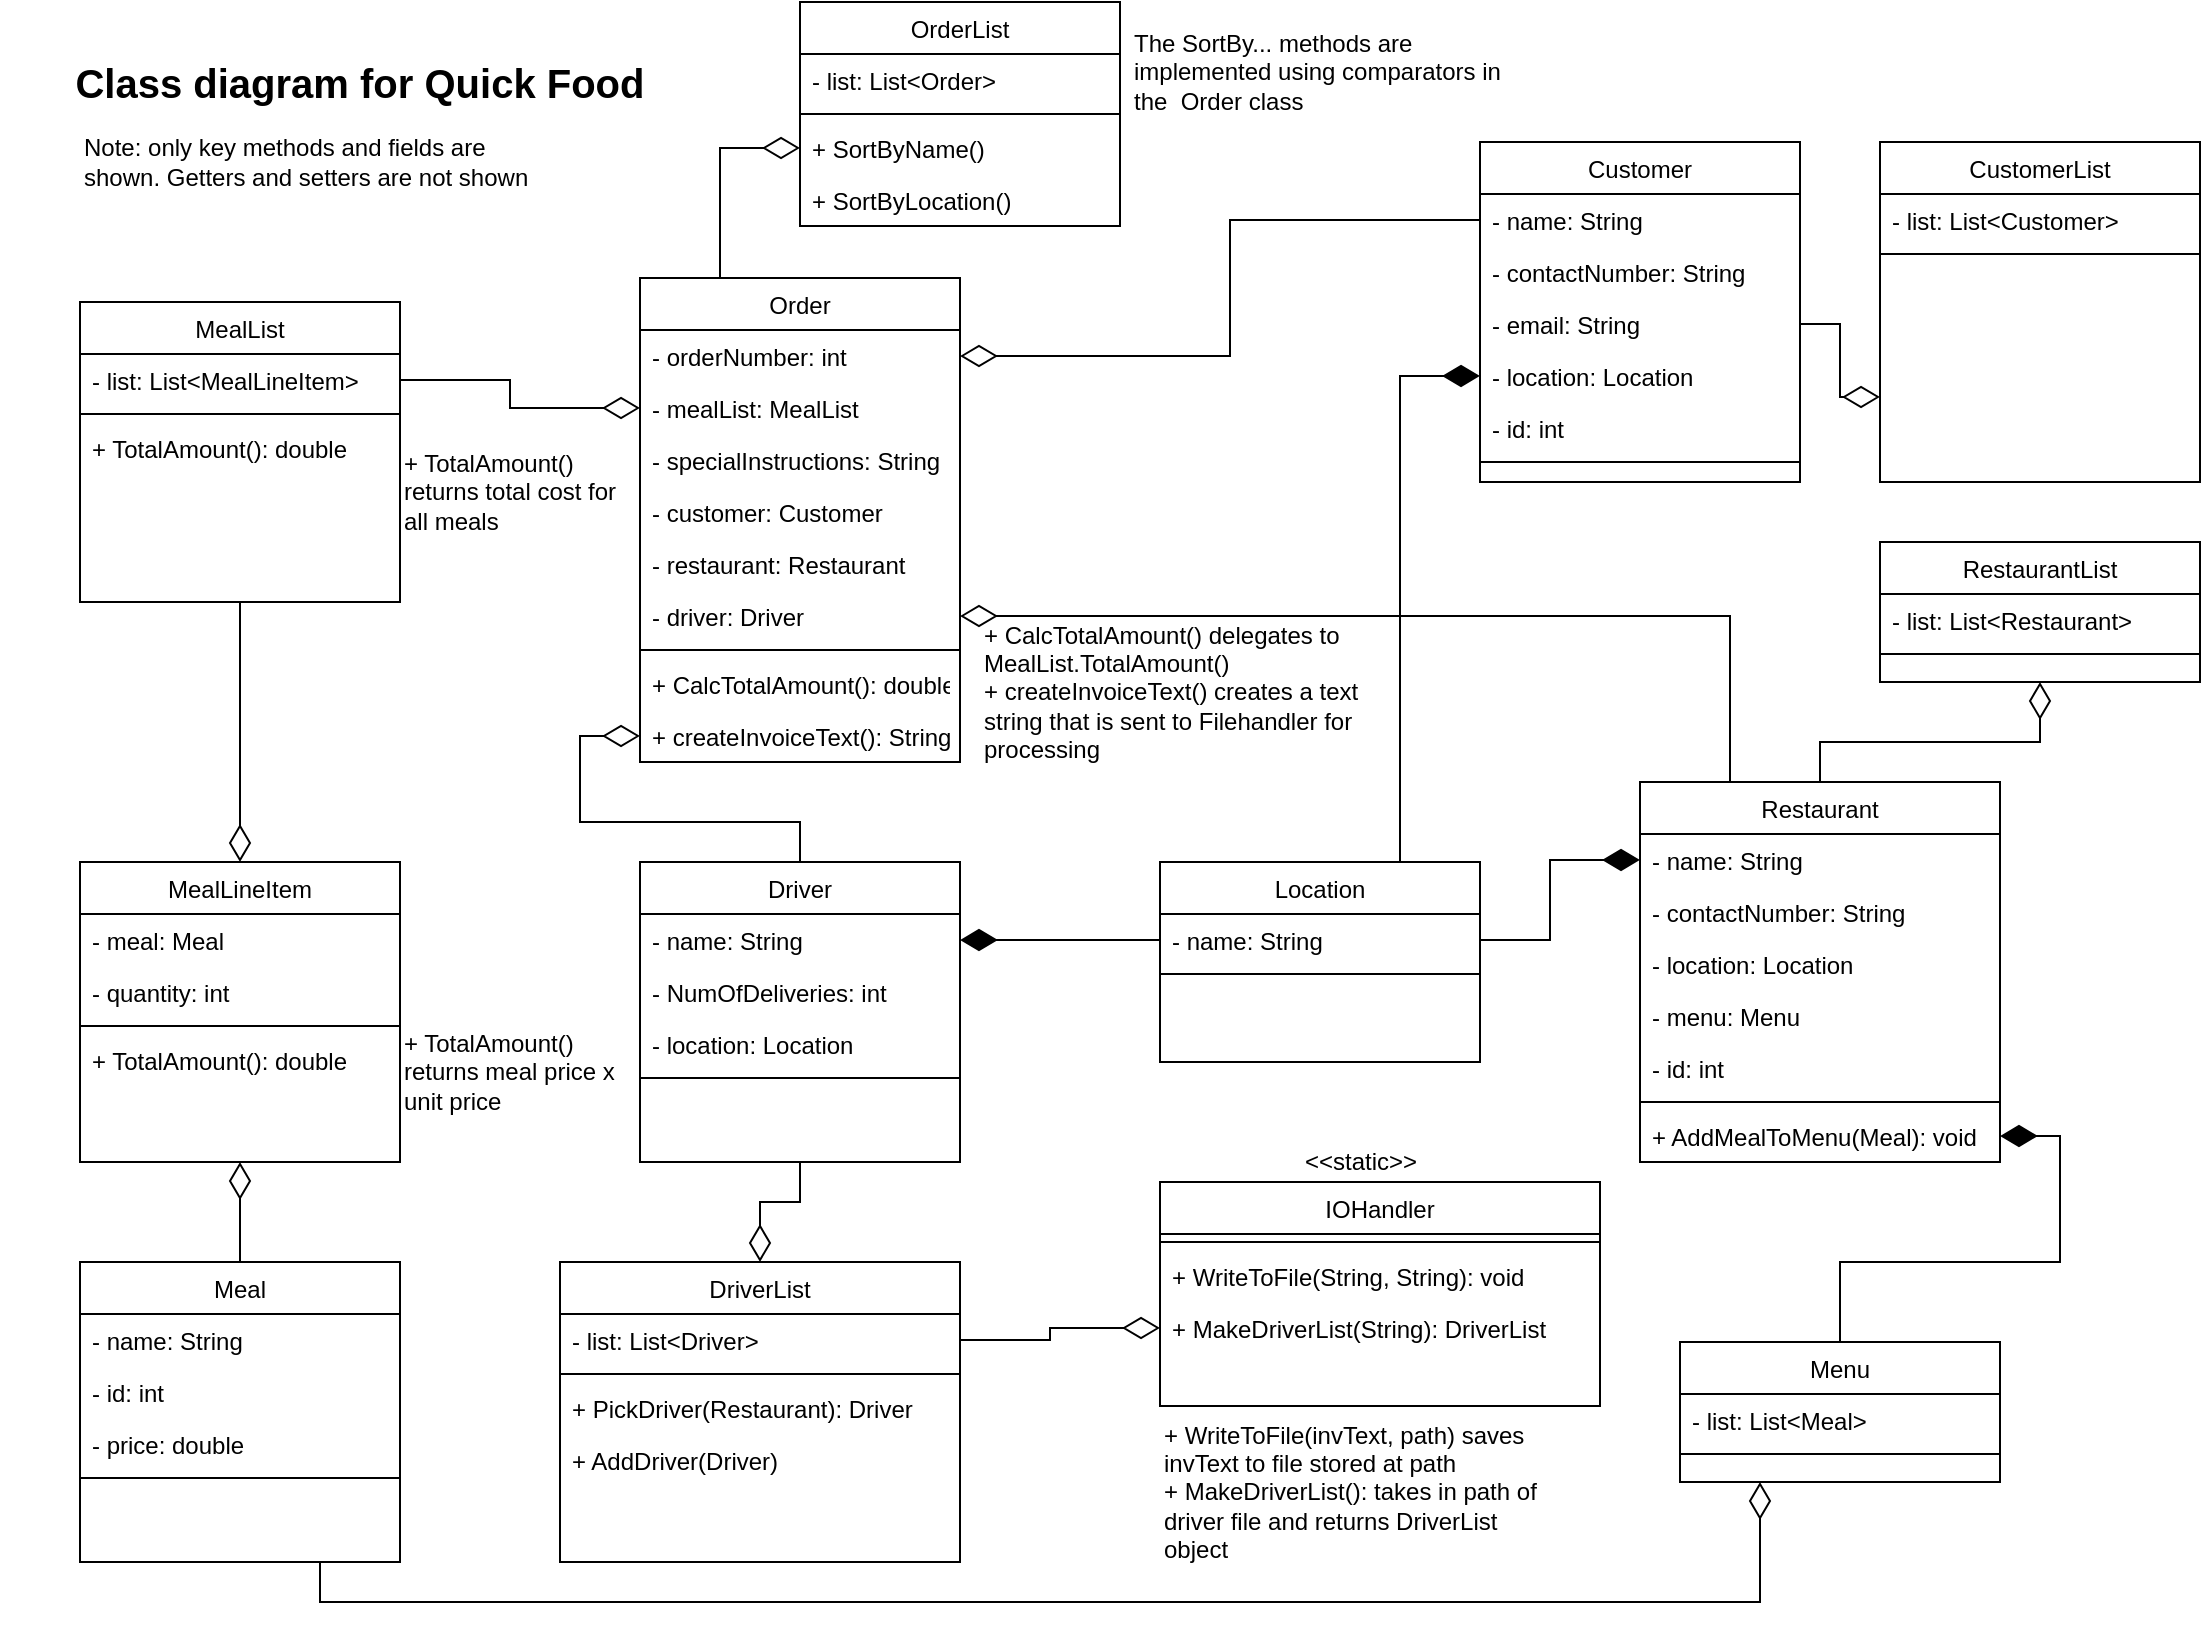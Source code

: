 <mxfile version="14.3.2" type="onedrive"><diagram id="C5RBs43oDa-KdzZeNtuy" name="Page-1"><mxGraphModel dx="1488" dy="706" grid="1" gridSize="10" guides="1" tooltips="1" connect="1" arrows="1" fold="1" page="1" pageScale="1" pageWidth="1169" pageHeight="827" math="0" shadow="0"><root><mxCell id="WIyWlLk6GJQsqaUBKTNV-0"/><mxCell id="WIyWlLk6GJQsqaUBKTNV-1" parent="WIyWlLk6GJQsqaUBKTNV-0"/><mxCell id="zkfFHV4jXpPFQw0GAbJ--0" value="Order" style="swimlane;fontStyle=0;align=center;verticalAlign=top;childLayout=stackLayout;horizontal=1;startSize=26;horizontalStack=0;resizeParent=1;resizeLast=0;collapsible=1;marginBottom=0;rounded=0;shadow=0;strokeWidth=1;" parent="WIyWlLk6GJQsqaUBKTNV-1" vertex="1"><mxGeometry x="360" y="148" width="160" height="242" as="geometry"><mxRectangle x="230" y="140" width="160" height="26" as="alternateBounds"/></mxGeometry></mxCell><mxCell id="zkfFHV4jXpPFQw0GAbJ--1" value="- orderNumber: int" style="text;align=left;verticalAlign=top;spacingLeft=4;spacingRight=4;overflow=hidden;rotatable=0;points=[[0,0.5],[1,0.5]];portConstraint=eastwest;" parent="zkfFHV4jXpPFQw0GAbJ--0" vertex="1"><mxGeometry y="26" width="160" height="26" as="geometry"/></mxCell><mxCell id="zkfFHV4jXpPFQw0GAbJ--2" value="- mealList: MealList" style="text;align=left;verticalAlign=top;spacingLeft=4;spacingRight=4;overflow=hidden;rotatable=0;points=[[0,0.5],[1,0.5]];portConstraint=eastwest;rounded=0;shadow=0;html=0;" parent="zkfFHV4jXpPFQw0GAbJ--0" vertex="1"><mxGeometry y="52" width="160" height="26" as="geometry"/></mxCell><mxCell id="zkfFHV4jXpPFQw0GAbJ--3" value="- specialInstructions: String" style="text;align=left;verticalAlign=top;spacingLeft=4;spacingRight=4;overflow=hidden;rotatable=0;points=[[0,0.5],[1,0.5]];portConstraint=eastwest;rounded=0;shadow=0;html=0;" parent="zkfFHV4jXpPFQw0GAbJ--0" vertex="1"><mxGeometry y="78" width="160" height="26" as="geometry"/></mxCell><mxCell id="zFb92sOYsjY6clOrGgM_-1" value="- customer: Customer" style="text;align=left;verticalAlign=top;spacingLeft=4;spacingRight=4;overflow=hidden;rotatable=0;points=[[0,0.5],[1,0.5]];portConstraint=eastwest;rounded=0;shadow=0;html=0;" parent="zkfFHV4jXpPFQw0GAbJ--0" vertex="1"><mxGeometry y="104" width="160" height="26" as="geometry"/></mxCell><mxCell id="zFb92sOYsjY6clOrGgM_-2" value="- restaurant: Restaurant" style="text;align=left;verticalAlign=top;spacingLeft=4;spacingRight=4;overflow=hidden;rotatable=0;points=[[0,0.5],[1,0.5]];portConstraint=eastwest;rounded=0;shadow=0;html=0;" parent="zkfFHV4jXpPFQw0GAbJ--0" vertex="1"><mxGeometry y="130" width="160" height="26" as="geometry"/></mxCell><mxCell id="zFb92sOYsjY6clOrGgM_-3" value="- driver: Driver" style="text;align=left;verticalAlign=top;spacingLeft=4;spacingRight=4;overflow=hidden;rotatable=0;points=[[0,0.5],[1,0.5]];portConstraint=eastwest;rounded=0;shadow=0;html=0;" parent="zkfFHV4jXpPFQw0GAbJ--0" vertex="1"><mxGeometry y="156" width="160" height="26" as="geometry"/></mxCell><mxCell id="zkfFHV4jXpPFQw0GAbJ--4" value="" style="line;html=1;strokeWidth=1;align=left;verticalAlign=middle;spacingTop=-1;spacingLeft=3;spacingRight=3;rotatable=0;labelPosition=right;points=[];portConstraint=eastwest;" parent="zkfFHV4jXpPFQw0GAbJ--0" vertex="1"><mxGeometry y="182" width="160" height="8" as="geometry"/></mxCell><mxCell id="zkfFHV4jXpPFQw0GAbJ--5" value="+ CalcTotalAmount(): double" style="text;align=left;verticalAlign=top;spacingLeft=4;spacingRight=4;overflow=hidden;rotatable=0;points=[[0,0.5],[1,0.5]];portConstraint=eastwest;" parent="zkfFHV4jXpPFQw0GAbJ--0" vertex="1"><mxGeometry y="190" width="160" height="26" as="geometry"/></mxCell><mxCell id="zFb92sOYsjY6clOrGgM_-5" value="+ createInvoiceText(): String" style="text;align=left;verticalAlign=top;spacingLeft=4;spacingRight=4;overflow=hidden;rotatable=0;points=[[0,0.5],[1,0.5]];portConstraint=eastwest;" parent="zkfFHV4jXpPFQw0GAbJ--0" vertex="1"><mxGeometry y="216" width="160" height="26" as="geometry"/></mxCell><mxCell id="zkfFHV4jXpPFQw0GAbJ--17" value="Customer" style="swimlane;fontStyle=0;align=center;verticalAlign=top;childLayout=stackLayout;horizontal=1;startSize=26;horizontalStack=0;resizeParent=1;resizeLast=0;collapsible=1;marginBottom=0;rounded=0;shadow=0;strokeWidth=1;" parent="WIyWlLk6GJQsqaUBKTNV-1" vertex="1"><mxGeometry x="780" y="80" width="160" height="170" as="geometry"><mxRectangle x="550" y="140" width="160" height="26" as="alternateBounds"/></mxGeometry></mxCell><mxCell id="zkfFHV4jXpPFQw0GAbJ--18" value="- name: String" style="text;align=left;verticalAlign=top;spacingLeft=4;spacingRight=4;overflow=hidden;rotatable=0;points=[[0,0.5],[1,0.5]];portConstraint=eastwest;" parent="zkfFHV4jXpPFQw0GAbJ--17" vertex="1"><mxGeometry y="26" width="160" height="26" as="geometry"/></mxCell><mxCell id="zFb92sOYsjY6clOrGgM_-0" value="- contactNumber: String" style="text;align=left;verticalAlign=top;spacingLeft=4;spacingRight=4;overflow=hidden;rotatable=0;points=[[0,0.5],[1,0.5]];portConstraint=eastwest;rounded=0;shadow=0;html=0;" parent="zkfFHV4jXpPFQw0GAbJ--17" vertex="1"><mxGeometry y="52" width="160" height="26" as="geometry"/></mxCell><mxCell id="zkfFHV4jXpPFQw0GAbJ--19" value="- email: String" style="text;align=left;verticalAlign=top;spacingLeft=4;spacingRight=4;overflow=hidden;rotatable=0;points=[[0,0.5],[1,0.5]];portConstraint=eastwest;rounded=0;shadow=0;html=0;" parent="zkfFHV4jXpPFQw0GAbJ--17" vertex="1"><mxGeometry y="78" width="160" height="26" as="geometry"/></mxCell><mxCell id="zkfFHV4jXpPFQw0GAbJ--20" value="- location: Location" style="text;align=left;verticalAlign=top;spacingLeft=4;spacingRight=4;overflow=hidden;rotatable=0;points=[[0,0.5],[1,0.5]];portConstraint=eastwest;rounded=0;shadow=0;html=0;" parent="zkfFHV4jXpPFQw0GAbJ--17" vertex="1"><mxGeometry y="104" width="160" height="26" as="geometry"/></mxCell><mxCell id="scxQH_pDLlcG2ypRsj65-2" value="- id: int" style="text;align=left;verticalAlign=top;spacingLeft=4;spacingRight=4;overflow=hidden;rotatable=0;points=[[0,0.5],[1,0.5]];portConstraint=eastwest;rounded=0;shadow=0;html=0;" parent="zkfFHV4jXpPFQw0GAbJ--17" vertex="1"><mxGeometry y="130" width="160" height="26" as="geometry"/></mxCell><mxCell id="zkfFHV4jXpPFQw0GAbJ--23" value="" style="line;html=1;strokeWidth=1;align=left;verticalAlign=middle;spacingTop=-1;spacingLeft=3;spacingRight=3;rotatable=0;labelPosition=right;points=[];portConstraint=eastwest;" parent="zkfFHV4jXpPFQw0GAbJ--17" vertex="1"><mxGeometry y="156" width="160" height="8" as="geometry"/></mxCell><mxCell id="zFb92sOYsjY6clOrGgM_-68" style="edgeStyle=orthogonalEdgeStyle;rounded=0;orthogonalLoop=1;jettySize=auto;html=1;exitX=0.25;exitY=0;exitDx=0;exitDy=0;entryX=1;entryY=0.5;entryDx=0;entryDy=0;startSize=11;endArrow=diamondThin;endFill=0;endSize=16;fontSize=20;" parent="WIyWlLk6GJQsqaUBKTNV-1" source="zFb92sOYsjY6clOrGgM_-7" target="zFb92sOYsjY6clOrGgM_-3" edge="1"><mxGeometry relative="1" as="geometry"/></mxCell><mxCell id="zFb92sOYsjY6clOrGgM_-7" value="Restaurant" style="swimlane;fontStyle=0;align=center;verticalAlign=top;childLayout=stackLayout;horizontal=1;startSize=26;horizontalStack=0;resizeParent=1;resizeLast=0;collapsible=1;marginBottom=0;rounded=0;shadow=0;strokeWidth=1;" parent="WIyWlLk6GJQsqaUBKTNV-1" vertex="1"><mxGeometry x="860" y="400" width="180" height="190" as="geometry"><mxRectangle x="550" y="140" width="160" height="26" as="alternateBounds"/></mxGeometry></mxCell><mxCell id="zFb92sOYsjY6clOrGgM_-8" value="- name: String" style="text;align=left;verticalAlign=top;spacingLeft=4;spacingRight=4;overflow=hidden;rotatable=0;points=[[0,0.5],[1,0.5]];portConstraint=eastwest;" parent="zFb92sOYsjY6clOrGgM_-7" vertex="1"><mxGeometry y="26" width="180" height="26" as="geometry"/></mxCell><mxCell id="zFb92sOYsjY6clOrGgM_-9" value="- contactNumber: String" style="text;align=left;verticalAlign=top;spacingLeft=4;spacingRight=4;overflow=hidden;rotatable=0;points=[[0,0.5],[1,0.5]];portConstraint=eastwest;rounded=0;shadow=0;html=0;" parent="zFb92sOYsjY6clOrGgM_-7" vertex="1"><mxGeometry y="52" width="180" height="26" as="geometry"/></mxCell><mxCell id="zFb92sOYsjY6clOrGgM_-11" value="- location: Location" style="text;align=left;verticalAlign=top;spacingLeft=4;spacingRight=4;overflow=hidden;rotatable=0;points=[[0,0.5],[1,0.5]];portConstraint=eastwest;rounded=0;shadow=0;html=0;" parent="zFb92sOYsjY6clOrGgM_-7" vertex="1"><mxGeometry y="78" width="180" height="26" as="geometry"/></mxCell><mxCell id="scxQH_pDLlcG2ypRsj65-0" value="- menu: Menu" style="text;align=left;verticalAlign=top;spacingLeft=4;spacingRight=4;overflow=hidden;rotatable=0;points=[[0,0.5],[1,0.5]];portConstraint=eastwest;rounded=0;shadow=0;html=0;" parent="zFb92sOYsjY6clOrGgM_-7" vertex="1"><mxGeometry y="104" width="180" height="26" as="geometry"/></mxCell><mxCell id="scxQH_pDLlcG2ypRsj65-3" value="- id: int" style="text;align=left;verticalAlign=top;spacingLeft=4;spacingRight=4;overflow=hidden;rotatable=0;points=[[0,0.5],[1,0.5]];portConstraint=eastwest;rounded=0;shadow=0;html=0;" parent="zFb92sOYsjY6clOrGgM_-7" vertex="1"><mxGeometry y="130" width="180" height="26" as="geometry"/></mxCell><mxCell id="zFb92sOYsjY6clOrGgM_-12" value="" style="line;html=1;strokeWidth=1;align=left;verticalAlign=middle;spacingTop=-1;spacingLeft=3;spacingRight=3;rotatable=0;labelPosition=right;points=[];portConstraint=eastwest;" parent="zFb92sOYsjY6clOrGgM_-7" vertex="1"><mxGeometry y="156" width="180" height="8" as="geometry"/></mxCell><mxCell id="scxQH_pDLlcG2ypRsj65-1" value="+ AddMealToMenu(Meal): void" style="text;align=left;verticalAlign=top;spacingLeft=4;spacingRight=4;overflow=hidden;rotatable=0;points=[[0,0.5],[1,0.5]];portConstraint=eastwest;rounded=0;shadow=0;html=0;" parent="zFb92sOYsjY6clOrGgM_-7" vertex="1"><mxGeometry y="164" width="180" height="26" as="geometry"/></mxCell><mxCell id="zFb92sOYsjY6clOrGgM_-60" style="edgeStyle=orthogonalEdgeStyle;rounded=0;orthogonalLoop=1;jettySize=auto;html=1;exitX=0.5;exitY=1;exitDx=0;exitDy=0;entryX=0.5;entryY=0;entryDx=0;entryDy=0;fontSize=20;endArrow=diamondThin;endFill=0;startSize=11;endSize=16;" parent="WIyWlLk6GJQsqaUBKTNV-1" source="zFb92sOYsjY6clOrGgM_-15" target="zFb92sOYsjY6clOrGgM_-46" edge="1"><mxGeometry relative="1" as="geometry"/></mxCell><mxCell id="zFb92sOYsjY6clOrGgM_-71" style="edgeStyle=orthogonalEdgeStyle;rounded=0;orthogonalLoop=1;jettySize=auto;html=1;exitX=0.5;exitY=0;exitDx=0;exitDy=0;entryX=0;entryY=0.5;entryDx=0;entryDy=0;startSize=11;endArrow=diamondThin;endFill=0;endSize=16;fontSize=20;" parent="WIyWlLk6GJQsqaUBKTNV-1" source="zFb92sOYsjY6clOrGgM_-15" target="zFb92sOYsjY6clOrGgM_-5" edge="1"><mxGeometry relative="1" as="geometry"/></mxCell><mxCell id="zFb92sOYsjY6clOrGgM_-15" value="Driver" style="swimlane;fontStyle=0;align=center;verticalAlign=top;childLayout=stackLayout;horizontal=1;startSize=26;horizontalStack=0;resizeParent=1;resizeLast=0;collapsible=1;marginBottom=0;rounded=0;shadow=0;strokeWidth=1;" parent="WIyWlLk6GJQsqaUBKTNV-1" vertex="1"><mxGeometry x="360" y="440" width="160" height="150" as="geometry"><mxRectangle x="550" y="140" width="160" height="26" as="alternateBounds"/></mxGeometry></mxCell><mxCell id="zFb92sOYsjY6clOrGgM_-16" value="- name: String" style="text;align=left;verticalAlign=top;spacingLeft=4;spacingRight=4;overflow=hidden;rotatable=0;points=[[0,0.5],[1,0.5]];portConstraint=eastwest;" parent="zFb92sOYsjY6clOrGgM_-15" vertex="1"><mxGeometry y="26" width="160" height="26" as="geometry"/></mxCell><mxCell id="zFb92sOYsjY6clOrGgM_-17" value="- NumOfDeliveries: int" style="text;align=left;verticalAlign=top;spacingLeft=4;spacingRight=4;overflow=hidden;rotatable=0;points=[[0,0.5],[1,0.5]];portConstraint=eastwest;rounded=0;shadow=0;html=0;" parent="zFb92sOYsjY6clOrGgM_-15" vertex="1"><mxGeometry y="52" width="160" height="26" as="geometry"/></mxCell><mxCell id="zFb92sOYsjY6clOrGgM_-18" value="- location: Location" style="text;align=left;verticalAlign=top;spacingLeft=4;spacingRight=4;overflow=hidden;rotatable=0;points=[[0,0.5],[1,0.5]];portConstraint=eastwest;rounded=0;shadow=0;html=0;" parent="zFb92sOYsjY6clOrGgM_-15" vertex="1"><mxGeometry y="78" width="160" height="26" as="geometry"/></mxCell><mxCell id="zFb92sOYsjY6clOrGgM_-19" value="" style="line;html=1;strokeWidth=1;align=left;verticalAlign=middle;spacingTop=-1;spacingLeft=3;spacingRight=3;rotatable=0;labelPosition=right;points=[];portConstraint=eastwest;" parent="zFb92sOYsjY6clOrGgM_-15" vertex="1"><mxGeometry y="104" width="160" height="8" as="geometry"/></mxCell><mxCell id="zFb92sOYsjY6clOrGgM_-65" style="edgeStyle=orthogonalEdgeStyle;rounded=0;orthogonalLoop=1;jettySize=auto;html=1;exitX=0.75;exitY=0;exitDx=0;exitDy=0;entryX=0;entryY=0.5;entryDx=0;entryDy=0;startSize=11;endArrow=diamondThin;endFill=1;endSize=16;fontSize=20;" parent="WIyWlLk6GJQsqaUBKTNV-1" source="zFb92sOYsjY6clOrGgM_-21" target="zkfFHV4jXpPFQw0GAbJ--20" edge="1"><mxGeometry relative="1" as="geometry"/></mxCell><mxCell id="zFb92sOYsjY6clOrGgM_-21" value="Location" style="swimlane;fontStyle=0;align=center;verticalAlign=top;childLayout=stackLayout;horizontal=1;startSize=26;horizontalStack=0;resizeParent=1;resizeLast=0;collapsible=1;marginBottom=0;rounded=0;shadow=0;strokeWidth=1;" parent="WIyWlLk6GJQsqaUBKTNV-1" vertex="1"><mxGeometry x="620" y="440" width="160" height="100" as="geometry"><mxRectangle x="550" y="140" width="160" height="26" as="alternateBounds"/></mxGeometry></mxCell><mxCell id="zFb92sOYsjY6clOrGgM_-22" value="- name: String" style="text;align=left;verticalAlign=top;spacingLeft=4;spacingRight=4;overflow=hidden;rotatable=0;points=[[0,0.5],[1,0.5]];portConstraint=eastwest;" parent="zFb92sOYsjY6clOrGgM_-21" vertex="1"><mxGeometry y="26" width="160" height="26" as="geometry"/></mxCell><mxCell id="zFb92sOYsjY6clOrGgM_-26" value="" style="line;html=1;strokeWidth=1;align=left;verticalAlign=middle;spacingTop=-1;spacingLeft=3;spacingRight=3;rotatable=0;labelPosition=right;points=[];portConstraint=eastwest;" parent="zFb92sOYsjY6clOrGgM_-21" vertex="1"><mxGeometry y="52" width="160" height="8" as="geometry"/></mxCell><mxCell id="zFb92sOYsjY6clOrGgM_-27" value="Class diagram for Quick Food" style="text;html=1;strokeColor=none;fillColor=none;align=center;verticalAlign=middle;whiteSpace=wrap;rounded=0;fontStyle=1;fontSize=20;" parent="WIyWlLk6GJQsqaUBKTNV-1" vertex="1"><mxGeometry x="40" y="40" width="360" height="20" as="geometry"/></mxCell><mxCell id="zFb92sOYsjY6clOrGgM_-28" value="Note: only key methods and fields are shown. Getters and setters are not shown" style="text;html=1;strokeColor=none;fillColor=none;align=left;verticalAlign=middle;whiteSpace=wrap;rounded=0;" parent="WIyWlLk6GJQsqaUBKTNV-1" vertex="1"><mxGeometry x="80" y="80" width="240" height="20" as="geometry"/></mxCell><mxCell id="zFb92sOYsjY6clOrGgM_-62" style="edgeStyle=orthogonalEdgeStyle;rounded=0;orthogonalLoop=1;jettySize=auto;html=1;exitX=0.5;exitY=1;exitDx=0;exitDy=0;entryX=0.5;entryY=0;entryDx=0;entryDy=0;startSize=11;endArrow=diamondThin;endFill=0;endSize=16;fontSize=20;" parent="WIyWlLk6GJQsqaUBKTNV-1" source="zFb92sOYsjY6clOrGgM_-29" target="zFb92sOYsjY6clOrGgM_-35" edge="1"><mxGeometry relative="1" as="geometry"/></mxCell><mxCell id="zFb92sOYsjY6clOrGgM_-29" value="MealList" style="swimlane;fontStyle=0;align=center;verticalAlign=top;childLayout=stackLayout;horizontal=1;startSize=26;horizontalStack=0;resizeParent=1;resizeLast=0;collapsible=1;marginBottom=0;rounded=0;shadow=0;strokeWidth=1;" parent="WIyWlLk6GJQsqaUBKTNV-1" vertex="1"><mxGeometry x="80" y="160" width="160" height="150" as="geometry"><mxRectangle x="550" y="140" width="160" height="26" as="alternateBounds"/></mxGeometry></mxCell><mxCell id="zFb92sOYsjY6clOrGgM_-30" value="- list: List&lt;MealLineItem&gt;" style="text;align=left;verticalAlign=top;spacingLeft=4;spacingRight=4;overflow=hidden;rotatable=0;points=[[0,0.5],[1,0.5]];portConstraint=eastwest;" parent="zFb92sOYsjY6clOrGgM_-29" vertex="1"><mxGeometry y="26" width="160" height="26" as="geometry"/></mxCell><mxCell id="zFb92sOYsjY6clOrGgM_-33" value="" style="line;html=1;strokeWidth=1;align=left;verticalAlign=middle;spacingTop=-1;spacingLeft=3;spacingRight=3;rotatable=0;labelPosition=right;points=[];portConstraint=eastwest;" parent="zFb92sOYsjY6clOrGgM_-29" vertex="1"><mxGeometry y="52" width="160" height="8" as="geometry"/></mxCell><mxCell id="zFb92sOYsjY6clOrGgM_-34" value="+ TotalAmount(): double" style="text;align=left;verticalAlign=top;spacingLeft=4;spacingRight=4;overflow=hidden;rotatable=0;points=[[0,0.5],[1,0.5]];portConstraint=eastwest;" parent="zFb92sOYsjY6clOrGgM_-29" vertex="1"><mxGeometry y="60" width="160" height="26" as="geometry"/></mxCell><mxCell id="zFb92sOYsjY6clOrGgM_-35" value="MealLineItem" style="swimlane;fontStyle=0;align=center;verticalAlign=top;childLayout=stackLayout;horizontal=1;startSize=26;horizontalStack=0;resizeParent=1;resizeLast=0;collapsible=1;marginBottom=0;rounded=0;shadow=0;strokeWidth=1;" parent="WIyWlLk6GJQsqaUBKTNV-1" vertex="1"><mxGeometry x="80" y="440" width="160" height="150" as="geometry"><mxRectangle x="550" y="140" width="160" height="26" as="alternateBounds"/></mxGeometry></mxCell><mxCell id="zFb92sOYsjY6clOrGgM_-36" value="- meal: Meal" style="text;align=left;verticalAlign=top;spacingLeft=4;spacingRight=4;overflow=hidden;rotatable=0;points=[[0,0.5],[1,0.5]];portConstraint=eastwest;" parent="zFb92sOYsjY6clOrGgM_-35" vertex="1"><mxGeometry y="26" width="160" height="26" as="geometry"/></mxCell><mxCell id="zFb92sOYsjY6clOrGgM_-39" value="- quantity: int" style="text;align=left;verticalAlign=top;spacingLeft=4;spacingRight=4;overflow=hidden;rotatable=0;points=[[0,0.5],[1,0.5]];portConstraint=eastwest;" parent="zFb92sOYsjY6clOrGgM_-35" vertex="1"><mxGeometry y="52" width="160" height="26" as="geometry"/></mxCell><mxCell id="zFb92sOYsjY6clOrGgM_-37" value="" style="line;html=1;strokeWidth=1;align=left;verticalAlign=middle;spacingTop=-1;spacingLeft=3;spacingRight=3;rotatable=0;labelPosition=right;points=[];portConstraint=eastwest;" parent="zFb92sOYsjY6clOrGgM_-35" vertex="1"><mxGeometry y="78" width="160" height="8" as="geometry"/></mxCell><mxCell id="zFb92sOYsjY6clOrGgM_-38" value="+ TotalAmount(): double" style="text;align=left;verticalAlign=top;spacingLeft=4;spacingRight=4;overflow=hidden;rotatable=0;points=[[0,0.5],[1,0.5]];portConstraint=eastwest;" parent="zFb92sOYsjY6clOrGgM_-35" vertex="1"><mxGeometry y="86" width="160" height="26" as="geometry"/></mxCell><mxCell id="zFb92sOYsjY6clOrGgM_-73" style="edgeStyle=orthogonalEdgeStyle;rounded=0;orthogonalLoop=1;jettySize=auto;html=1;exitX=0.5;exitY=0;exitDx=0;exitDy=0;entryX=0.5;entryY=1;entryDx=0;entryDy=0;startSize=11;endArrow=diamondThin;endFill=0;endSize=16;fontSize=20;" parent="WIyWlLk6GJQsqaUBKTNV-1" source="zFb92sOYsjY6clOrGgM_-40" target="zFb92sOYsjY6clOrGgM_-35" edge="1"><mxGeometry relative="1" as="geometry"/></mxCell><mxCell id="zFb92sOYsjY6clOrGgM_-40" value="Meal" style="swimlane;fontStyle=0;align=center;verticalAlign=top;childLayout=stackLayout;horizontal=1;startSize=26;horizontalStack=0;resizeParent=1;resizeLast=0;collapsible=1;marginBottom=0;rounded=0;shadow=0;strokeWidth=1;" parent="WIyWlLk6GJQsqaUBKTNV-1" vertex="1"><mxGeometry x="80" y="640" width="160" height="150" as="geometry"><mxRectangle x="550" y="140" width="160" height="26" as="alternateBounds"/></mxGeometry></mxCell><mxCell id="zFb92sOYsjY6clOrGgM_-41" value="- name: String" style="text;align=left;verticalAlign=top;spacingLeft=4;spacingRight=4;overflow=hidden;rotatable=0;points=[[0,0.5],[1,0.5]];portConstraint=eastwest;" parent="zFb92sOYsjY6clOrGgM_-40" vertex="1"><mxGeometry y="26" width="160" height="26" as="geometry"/></mxCell><mxCell id="zFb92sOYsjY6clOrGgM_-42" value="- id: int" style="text;align=left;verticalAlign=top;spacingLeft=4;spacingRight=4;overflow=hidden;rotatable=0;points=[[0,0.5],[1,0.5]];portConstraint=eastwest;" parent="zFb92sOYsjY6clOrGgM_-40" vertex="1"><mxGeometry y="52" width="160" height="26" as="geometry"/></mxCell><mxCell id="zFb92sOYsjY6clOrGgM_-45" value="- price: double" style="text;align=left;verticalAlign=top;spacingLeft=4;spacingRight=4;overflow=hidden;rotatable=0;points=[[0,0.5],[1,0.5]];portConstraint=eastwest;" parent="zFb92sOYsjY6clOrGgM_-40" vertex="1"><mxGeometry y="78" width="160" height="26" as="geometry"/></mxCell><mxCell id="zFb92sOYsjY6clOrGgM_-43" value="" style="line;html=1;strokeWidth=1;align=left;verticalAlign=middle;spacingTop=-1;spacingLeft=3;spacingRight=3;rotatable=0;labelPosition=right;points=[];portConstraint=eastwest;" parent="zFb92sOYsjY6clOrGgM_-40" vertex="1"><mxGeometry y="104" width="160" height="8" as="geometry"/></mxCell><mxCell id="zFb92sOYsjY6clOrGgM_-46" value="DriverList" style="swimlane;fontStyle=0;align=center;verticalAlign=top;childLayout=stackLayout;horizontal=1;startSize=26;horizontalStack=0;resizeParent=1;resizeLast=0;collapsible=1;marginBottom=0;rounded=0;shadow=0;strokeWidth=1;" parent="WIyWlLk6GJQsqaUBKTNV-1" vertex="1"><mxGeometry x="320" y="640" width="200" height="150" as="geometry"><mxRectangle x="550" y="140" width="160" height="26" as="alternateBounds"/></mxGeometry></mxCell><mxCell id="zFb92sOYsjY6clOrGgM_-47" value="- list: List&lt;Driver&gt;" style="text;align=left;verticalAlign=top;spacingLeft=4;spacingRight=4;overflow=hidden;rotatable=0;points=[[0,0.5],[1,0.5]];portConstraint=eastwest;" parent="zFb92sOYsjY6clOrGgM_-46" vertex="1"><mxGeometry y="26" width="200" height="26" as="geometry"/></mxCell><mxCell id="zFb92sOYsjY6clOrGgM_-50" value="" style="line;html=1;strokeWidth=1;align=left;verticalAlign=middle;spacingTop=-1;spacingLeft=3;spacingRight=3;rotatable=0;labelPosition=right;points=[];portConstraint=eastwest;" parent="zFb92sOYsjY6clOrGgM_-46" vertex="1"><mxGeometry y="52" width="200" height="8" as="geometry"/></mxCell><mxCell id="zFb92sOYsjY6clOrGgM_-51" value="+ PickDriver(Restaurant): Driver" style="text;align=left;verticalAlign=top;spacingLeft=4;spacingRight=4;overflow=hidden;rotatable=0;points=[[0,0.5],[1,0.5]];portConstraint=eastwest;" parent="zFb92sOYsjY6clOrGgM_-46" vertex="1"><mxGeometry y="60" width="200" height="26" as="geometry"/></mxCell><mxCell id="zFb92sOYsjY6clOrGgM_-52" value="+ AddDriver(Driver)" style="text;align=left;verticalAlign=top;spacingLeft=4;spacingRight=4;overflow=hidden;rotatable=0;points=[[0,0.5],[1,0.5]];portConstraint=eastwest;" parent="zFb92sOYsjY6clOrGgM_-46" vertex="1"><mxGeometry y="86" width="200" height="26" as="geometry"/></mxCell><mxCell id="zFb92sOYsjY6clOrGgM_-53" value="IOHandler" style="swimlane;fontStyle=0;align=center;verticalAlign=top;childLayout=stackLayout;horizontal=1;startSize=26;horizontalStack=0;resizeParent=1;resizeLast=0;collapsible=1;marginBottom=0;rounded=0;shadow=0;strokeWidth=1;" parent="WIyWlLk6GJQsqaUBKTNV-1" vertex="1"><mxGeometry x="620" y="600" width="220" height="112" as="geometry"><mxRectangle x="550" y="140" width="160" height="26" as="alternateBounds"/></mxGeometry></mxCell><mxCell id="zFb92sOYsjY6clOrGgM_-55" value="" style="line;html=1;strokeWidth=1;align=left;verticalAlign=middle;spacingTop=-1;spacingLeft=3;spacingRight=3;rotatable=0;labelPosition=right;points=[];portConstraint=eastwest;" parent="zFb92sOYsjY6clOrGgM_-53" vertex="1"><mxGeometry y="26" width="220" height="8" as="geometry"/></mxCell><mxCell id="zFb92sOYsjY6clOrGgM_-57" value="+ WriteToFile(String, String): void" style="text;align=left;verticalAlign=top;spacingLeft=4;spacingRight=4;overflow=hidden;rotatable=0;points=[[0,0.5],[1,0.5]];portConstraint=eastwest;" parent="zFb92sOYsjY6clOrGgM_-53" vertex="1"><mxGeometry y="34" width="220" height="26" as="geometry"/></mxCell><mxCell id="zFb92sOYsjY6clOrGgM_-58" value="+ MakeDriverList(String): DriverList" style="text;align=left;verticalAlign=top;spacingLeft=4;spacingRight=4;overflow=hidden;rotatable=0;points=[[0,0.5],[1,0.5]];portConstraint=eastwest;" parent="zFb92sOYsjY6clOrGgM_-53" vertex="1"><mxGeometry y="60" width="220" height="26" as="geometry"/></mxCell><mxCell id="zFb92sOYsjY6clOrGgM_-64" style="edgeStyle=orthogonalEdgeStyle;rounded=0;orthogonalLoop=1;jettySize=auto;html=1;exitX=1;exitY=0.5;exitDx=0;exitDy=0;entryX=0;entryY=0.5;entryDx=0;entryDy=0;startSize=11;endArrow=diamondThin;endFill=1;endSize=16;fontSize=20;" parent="WIyWlLk6GJQsqaUBKTNV-1" source="zFb92sOYsjY6clOrGgM_-22" target="zFb92sOYsjY6clOrGgM_-8" edge="1"><mxGeometry relative="1" as="geometry"/></mxCell><mxCell id="zFb92sOYsjY6clOrGgM_-67" style="edgeStyle=orthogonalEdgeStyle;rounded=0;orthogonalLoop=1;jettySize=auto;html=1;entryX=1;entryY=0.5;entryDx=0;entryDy=0;startSize=11;endArrow=diamondThin;endFill=0;endSize=16;fontSize=20;" parent="WIyWlLk6GJQsqaUBKTNV-1" source="zkfFHV4jXpPFQw0GAbJ--18" target="zkfFHV4jXpPFQw0GAbJ--1" edge="1"><mxGeometry relative="1" as="geometry"/></mxCell><mxCell id="zFb92sOYsjY6clOrGgM_-69" style="edgeStyle=orthogonalEdgeStyle;rounded=0;orthogonalLoop=1;jettySize=auto;html=1;exitX=0;exitY=0.5;exitDx=0;exitDy=0;entryX=1;entryY=0.5;entryDx=0;entryDy=0;startSize=11;endArrow=diamondThin;endFill=1;endSize=16;fontSize=20;" parent="WIyWlLk6GJQsqaUBKTNV-1" source="zFb92sOYsjY6clOrGgM_-22" target="zFb92sOYsjY6clOrGgM_-16" edge="1"><mxGeometry relative="1" as="geometry"/></mxCell><mxCell id="zFb92sOYsjY6clOrGgM_-70" style="edgeStyle=orthogonalEdgeStyle;rounded=0;orthogonalLoop=1;jettySize=auto;html=1;entryX=0;entryY=0.5;entryDx=0;entryDy=0;startSize=11;endArrow=diamondThin;endFill=0;endSize=16;fontSize=20;" parent="WIyWlLk6GJQsqaUBKTNV-1" source="zFb92sOYsjY6clOrGgM_-30" target="zkfFHV4jXpPFQw0GAbJ--2" edge="1"><mxGeometry relative="1" as="geometry"/></mxCell><mxCell id="zFb92sOYsjY6clOrGgM_-72" style="edgeStyle=orthogonalEdgeStyle;rounded=0;orthogonalLoop=1;jettySize=auto;html=1;exitX=1;exitY=0.5;exitDx=0;exitDy=0;startSize=11;endArrow=diamondThin;endFill=0;endSize=16;fontSize=20;entryX=0;entryY=0.5;entryDx=0;entryDy=0;" parent="WIyWlLk6GJQsqaUBKTNV-1" source="zFb92sOYsjY6clOrGgM_-47" target="zFb92sOYsjY6clOrGgM_-58" edge="1"><mxGeometry relative="1" as="geometry"><mxPoint x="560" y="639" as="targetPoint"/></mxGeometry></mxCell><mxCell id="zFb92sOYsjY6clOrGgM_-74" value="+ CalcTotalAmount() delegates to MealList.TotalAmount()&lt;br&gt;&lt;span&gt;+ createInvoiceText() creates a text string that is sent to Filehandler for processing&lt;/span&gt;" style="text;html=1;strokeColor=none;fillColor=none;align=left;verticalAlign=middle;whiteSpace=wrap;rounded=0;" parent="WIyWlLk6GJQsqaUBKTNV-1" vertex="1"><mxGeometry x="530" y="320" width="190" height="70" as="geometry"/></mxCell><mxCell id="zFb92sOYsjY6clOrGgM_-77" value="&lt;span&gt;+ WriteToFile(invText, path) saves invText to file stored at path&lt;br&gt;&lt;/span&gt;&lt;span&gt;+ MakeDriverList(): takes in path of driver file and returns DriverList object&lt;/span&gt;&lt;span&gt;&lt;br&gt;&lt;/span&gt;" style="text;html=1;strokeColor=none;fillColor=none;align=left;verticalAlign=middle;whiteSpace=wrap;rounded=0;" parent="WIyWlLk6GJQsqaUBKTNV-1" vertex="1"><mxGeometry x="620" y="720" width="190" height="70" as="geometry"/></mxCell><mxCell id="zFb92sOYsjY6clOrGgM_-78" value="&lt;span&gt;+ TotalAmount() returns meal price x unit price&lt;/span&gt;" style="text;html=1;strokeColor=none;fillColor=none;align=left;verticalAlign=middle;whiteSpace=wrap;rounded=0;" parent="WIyWlLk6GJQsqaUBKTNV-1" vertex="1"><mxGeometry x="240" y="510" width="110" height="70" as="geometry"/></mxCell><mxCell id="zFb92sOYsjY6clOrGgM_-79" value="&lt;span&gt;+ TotalAmount() returns total cost for all meals&lt;/span&gt;" style="text;html=1;strokeColor=none;fillColor=none;align=left;verticalAlign=middle;whiteSpace=wrap;rounded=0;" parent="WIyWlLk6GJQsqaUBKTNV-1" vertex="1"><mxGeometry x="240" y="220" width="110" height="70" as="geometry"/></mxCell><mxCell id="scxQH_pDLlcG2ypRsj65-4" value="CustomerList" style="swimlane;fontStyle=0;align=center;verticalAlign=top;childLayout=stackLayout;horizontal=1;startSize=26;horizontalStack=0;resizeParent=1;resizeLast=0;collapsible=1;marginBottom=0;rounded=0;shadow=0;strokeWidth=1;" parent="WIyWlLk6GJQsqaUBKTNV-1" vertex="1"><mxGeometry x="980" y="80" width="160" height="170" as="geometry"><mxRectangle x="550" y="140" width="160" height="26" as="alternateBounds"/></mxGeometry></mxCell><mxCell id="scxQH_pDLlcG2ypRsj65-5" value="- list: List&lt;Customer&gt;" style="text;align=left;verticalAlign=top;spacingLeft=4;spacingRight=4;overflow=hidden;rotatable=0;points=[[0,0.5],[1,0.5]];portConstraint=eastwest;" parent="scxQH_pDLlcG2ypRsj65-4" vertex="1"><mxGeometry y="26" width="160" height="26" as="geometry"/></mxCell><mxCell id="scxQH_pDLlcG2ypRsj65-10" value="" style="line;html=1;strokeWidth=1;align=left;verticalAlign=middle;spacingTop=-1;spacingLeft=3;spacingRight=3;rotatable=0;labelPosition=right;points=[];portConstraint=eastwest;" parent="scxQH_pDLlcG2ypRsj65-4" vertex="1"><mxGeometry y="52" width="160" height="8" as="geometry"/></mxCell><mxCell id="scxQH_pDLlcG2ypRsj65-12" style="edgeStyle=orthogonalEdgeStyle;rounded=0;orthogonalLoop=1;jettySize=auto;html=1;startSize=11;endArrow=diamondThin;endFill=0;endSize=16;fontSize=20;exitX=1;exitY=0.5;exitDx=0;exitDy=0;entryX=0;entryY=0.75;entryDx=0;entryDy=0;" parent="WIyWlLk6GJQsqaUBKTNV-1" source="zkfFHV4jXpPFQw0GAbJ--19" target="scxQH_pDLlcG2ypRsj65-4" edge="1"><mxGeometry relative="1" as="geometry"><mxPoint x="790" y="129" as="sourcePoint"/><mxPoint x="960" y="200" as="targetPoint"/></mxGeometry></mxCell><mxCell id="scxQH_pDLlcG2ypRsj65-13" value="RestaurantList" style="swimlane;fontStyle=0;align=center;verticalAlign=top;childLayout=stackLayout;horizontal=1;startSize=26;horizontalStack=0;resizeParent=1;resizeLast=0;collapsible=1;marginBottom=0;rounded=0;shadow=0;strokeWidth=1;" parent="WIyWlLk6GJQsqaUBKTNV-1" vertex="1"><mxGeometry x="980" y="280" width="160" height="70" as="geometry"><mxRectangle x="550" y="140" width="160" height="26" as="alternateBounds"/></mxGeometry></mxCell><mxCell id="scxQH_pDLlcG2ypRsj65-14" value="- list: List&lt;Restaurant&gt;" style="text;align=left;verticalAlign=top;spacingLeft=4;spacingRight=4;overflow=hidden;rotatable=0;points=[[0,0.5],[1,0.5]];portConstraint=eastwest;" parent="scxQH_pDLlcG2ypRsj65-13" vertex="1"><mxGeometry y="26" width="160" height="26" as="geometry"/></mxCell><mxCell id="scxQH_pDLlcG2ypRsj65-15" value="" style="line;html=1;strokeWidth=1;align=left;verticalAlign=middle;spacingTop=-1;spacingLeft=3;spacingRight=3;rotatable=0;labelPosition=right;points=[];portConstraint=eastwest;" parent="scxQH_pDLlcG2ypRsj65-13" vertex="1"><mxGeometry y="52" width="160" height="8" as="geometry"/></mxCell><mxCell id="scxQH_pDLlcG2ypRsj65-16" style="edgeStyle=orthogonalEdgeStyle;rounded=0;orthogonalLoop=1;jettySize=auto;html=1;startSize=11;endArrow=diamondThin;endFill=0;endSize=16;fontSize=20;exitX=0.5;exitY=0;exitDx=0;exitDy=0;entryX=0.5;entryY=1;entryDx=0;entryDy=0;" parent="WIyWlLk6GJQsqaUBKTNV-1" source="zFb92sOYsjY6clOrGgM_-7" target="scxQH_pDLlcG2ypRsj65-13" edge="1"><mxGeometry relative="1" as="geometry"><mxPoint x="870" y="680" as="sourcePoint"/><mxPoint x="950" y="665" as="targetPoint"/></mxGeometry></mxCell><mxCell id="scxQH_pDLlcG2ypRsj65-17" value="&amp;lt;&amp;lt;static&amp;gt;&amp;gt;" style="text;html=1;align=center;verticalAlign=middle;resizable=0;points=[];autosize=1;" parent="WIyWlLk6GJQsqaUBKTNV-1" vertex="1"><mxGeometry x="685" y="580" width="70" height="20" as="geometry"/></mxCell><mxCell id="yVT6xyNjBA5LjCW5l_dM-0" value="Menu" style="swimlane;fontStyle=0;align=center;verticalAlign=top;childLayout=stackLayout;horizontal=1;startSize=26;horizontalStack=0;resizeParent=1;resizeLast=0;collapsible=1;marginBottom=0;rounded=0;shadow=0;strokeWidth=1;" parent="WIyWlLk6GJQsqaUBKTNV-1" vertex="1"><mxGeometry x="880" y="680" width="160" height="70" as="geometry"><mxRectangle x="550" y="140" width="160" height="26" as="alternateBounds"/></mxGeometry></mxCell><mxCell id="yVT6xyNjBA5LjCW5l_dM-1" value="- list: List&lt;Meal&gt;" style="text;align=left;verticalAlign=top;spacingLeft=4;spacingRight=4;overflow=hidden;rotatable=0;points=[[0,0.5],[1,0.5]];portConstraint=eastwest;" parent="yVT6xyNjBA5LjCW5l_dM-0" vertex="1"><mxGeometry y="26" width="160" height="26" as="geometry"/></mxCell><mxCell id="yVT6xyNjBA5LjCW5l_dM-2" value="" style="line;html=1;strokeWidth=1;align=left;verticalAlign=middle;spacingTop=-1;spacingLeft=3;spacingRight=3;rotatable=0;labelPosition=right;points=[];portConstraint=eastwest;" parent="yVT6xyNjBA5LjCW5l_dM-0" vertex="1"><mxGeometry y="52" width="160" height="8" as="geometry"/></mxCell><mxCell id="yVT6xyNjBA5LjCW5l_dM-4" style="edgeStyle=orthogonalEdgeStyle;rounded=0;orthogonalLoop=1;jettySize=auto;html=1;exitX=0.75;exitY=1;exitDx=0;exitDy=0;startSize=11;endArrow=diamondThin;endFill=0;endSize=16;fontSize=20;entryX=0.25;entryY=1;entryDx=0;entryDy=0;" parent="WIyWlLk6GJQsqaUBKTNV-1" source="zFb92sOYsjY6clOrGgM_-40" target="yVT6xyNjBA5LjCW5l_dM-0" edge="1"><mxGeometry relative="1" as="geometry"><mxPoint x="630" y="683" as="targetPoint"/><mxPoint x="530" y="689" as="sourcePoint"/></mxGeometry></mxCell><mxCell id="yVT6xyNjBA5LjCW5l_dM-5" style="edgeStyle=orthogonalEdgeStyle;rounded=0;orthogonalLoop=1;jettySize=auto;html=1;exitX=0.5;exitY=0;exitDx=0;exitDy=0;entryX=1;entryY=0.5;entryDx=0;entryDy=0;startSize=11;endArrow=diamondThin;endFill=1;endSize=16;fontSize=20;" parent="WIyWlLk6GJQsqaUBKTNV-1" source="yVT6xyNjBA5LjCW5l_dM-0" target="scxQH_pDLlcG2ypRsj65-1" edge="1"><mxGeometry relative="1" as="geometry"><mxPoint x="790" y="489" as="sourcePoint"/><mxPoint x="870" y="449" as="targetPoint"/></mxGeometry></mxCell><mxCell id="QF9FaIC3OmijPbIYJtvc-0" value="OrderList" style="swimlane;fontStyle=0;align=center;verticalAlign=top;childLayout=stackLayout;horizontal=1;startSize=26;horizontalStack=0;resizeParent=1;resizeLast=0;collapsible=1;marginBottom=0;rounded=0;shadow=0;strokeWidth=1;" vertex="1" parent="WIyWlLk6GJQsqaUBKTNV-1"><mxGeometry x="440" y="10" width="160" height="112" as="geometry"><mxRectangle x="550" y="140" width="160" height="26" as="alternateBounds"/></mxGeometry></mxCell><mxCell id="QF9FaIC3OmijPbIYJtvc-1" value="- list: List&lt;Order&gt;" style="text;align=left;verticalAlign=top;spacingLeft=4;spacingRight=4;overflow=hidden;rotatable=0;points=[[0,0.5],[1,0.5]];portConstraint=eastwest;" vertex="1" parent="QF9FaIC3OmijPbIYJtvc-0"><mxGeometry y="26" width="160" height="26" as="geometry"/></mxCell><mxCell id="QF9FaIC3OmijPbIYJtvc-2" value="" style="line;html=1;strokeWidth=1;align=left;verticalAlign=middle;spacingTop=-1;spacingLeft=3;spacingRight=3;rotatable=0;labelPosition=right;points=[];portConstraint=eastwest;" vertex="1" parent="QF9FaIC3OmijPbIYJtvc-0"><mxGeometry y="52" width="160" height="8" as="geometry"/></mxCell><mxCell id="QF9FaIC3OmijPbIYJtvc-3" value="+ SortByName()" style="text;align=left;verticalAlign=top;spacingLeft=4;spacingRight=4;overflow=hidden;rotatable=0;points=[[0,0.5],[1,0.5]];portConstraint=eastwest;" vertex="1" parent="QF9FaIC3OmijPbIYJtvc-0"><mxGeometry y="60" width="160" height="26" as="geometry"/></mxCell><mxCell id="QF9FaIC3OmijPbIYJtvc-4" value="+ SortByLocation()" style="text;align=left;verticalAlign=top;spacingLeft=4;spacingRight=4;overflow=hidden;rotatable=0;points=[[0,0.5],[1,0.5]];portConstraint=eastwest;" vertex="1" parent="QF9FaIC3OmijPbIYJtvc-0"><mxGeometry y="86" width="160" height="26" as="geometry"/></mxCell><mxCell id="QF9FaIC3OmijPbIYJtvc-5" style="edgeStyle=orthogonalEdgeStyle;rounded=0;orthogonalLoop=1;jettySize=auto;html=1;startSize=11;endArrow=diamondThin;endFill=0;endSize=16;fontSize=20;exitX=0.25;exitY=0;exitDx=0;exitDy=0;entryX=0;entryY=0.5;entryDx=0;entryDy=0;" edge="1" parent="WIyWlLk6GJQsqaUBKTNV-1" source="zkfFHV4jXpPFQw0GAbJ--0" target="QF9FaIC3OmijPbIYJtvc-3"><mxGeometry relative="1" as="geometry"><mxPoint x="790" y="129" as="sourcePoint"/><mxPoint x="400" y="80" as="targetPoint"/></mxGeometry></mxCell><mxCell id="QF9FaIC3OmijPbIYJtvc-6" value="The SortBy... methods are implemented using comparators in the&amp;nbsp; Order class" style="text;html=1;strokeColor=none;fillColor=none;align=left;verticalAlign=middle;whiteSpace=wrap;rounded=0;" vertex="1" parent="WIyWlLk6GJQsqaUBKTNV-1"><mxGeometry x="605" y="10" width="190" height="70" as="geometry"/></mxCell></root></mxGraphModel></diagram></mxfile>